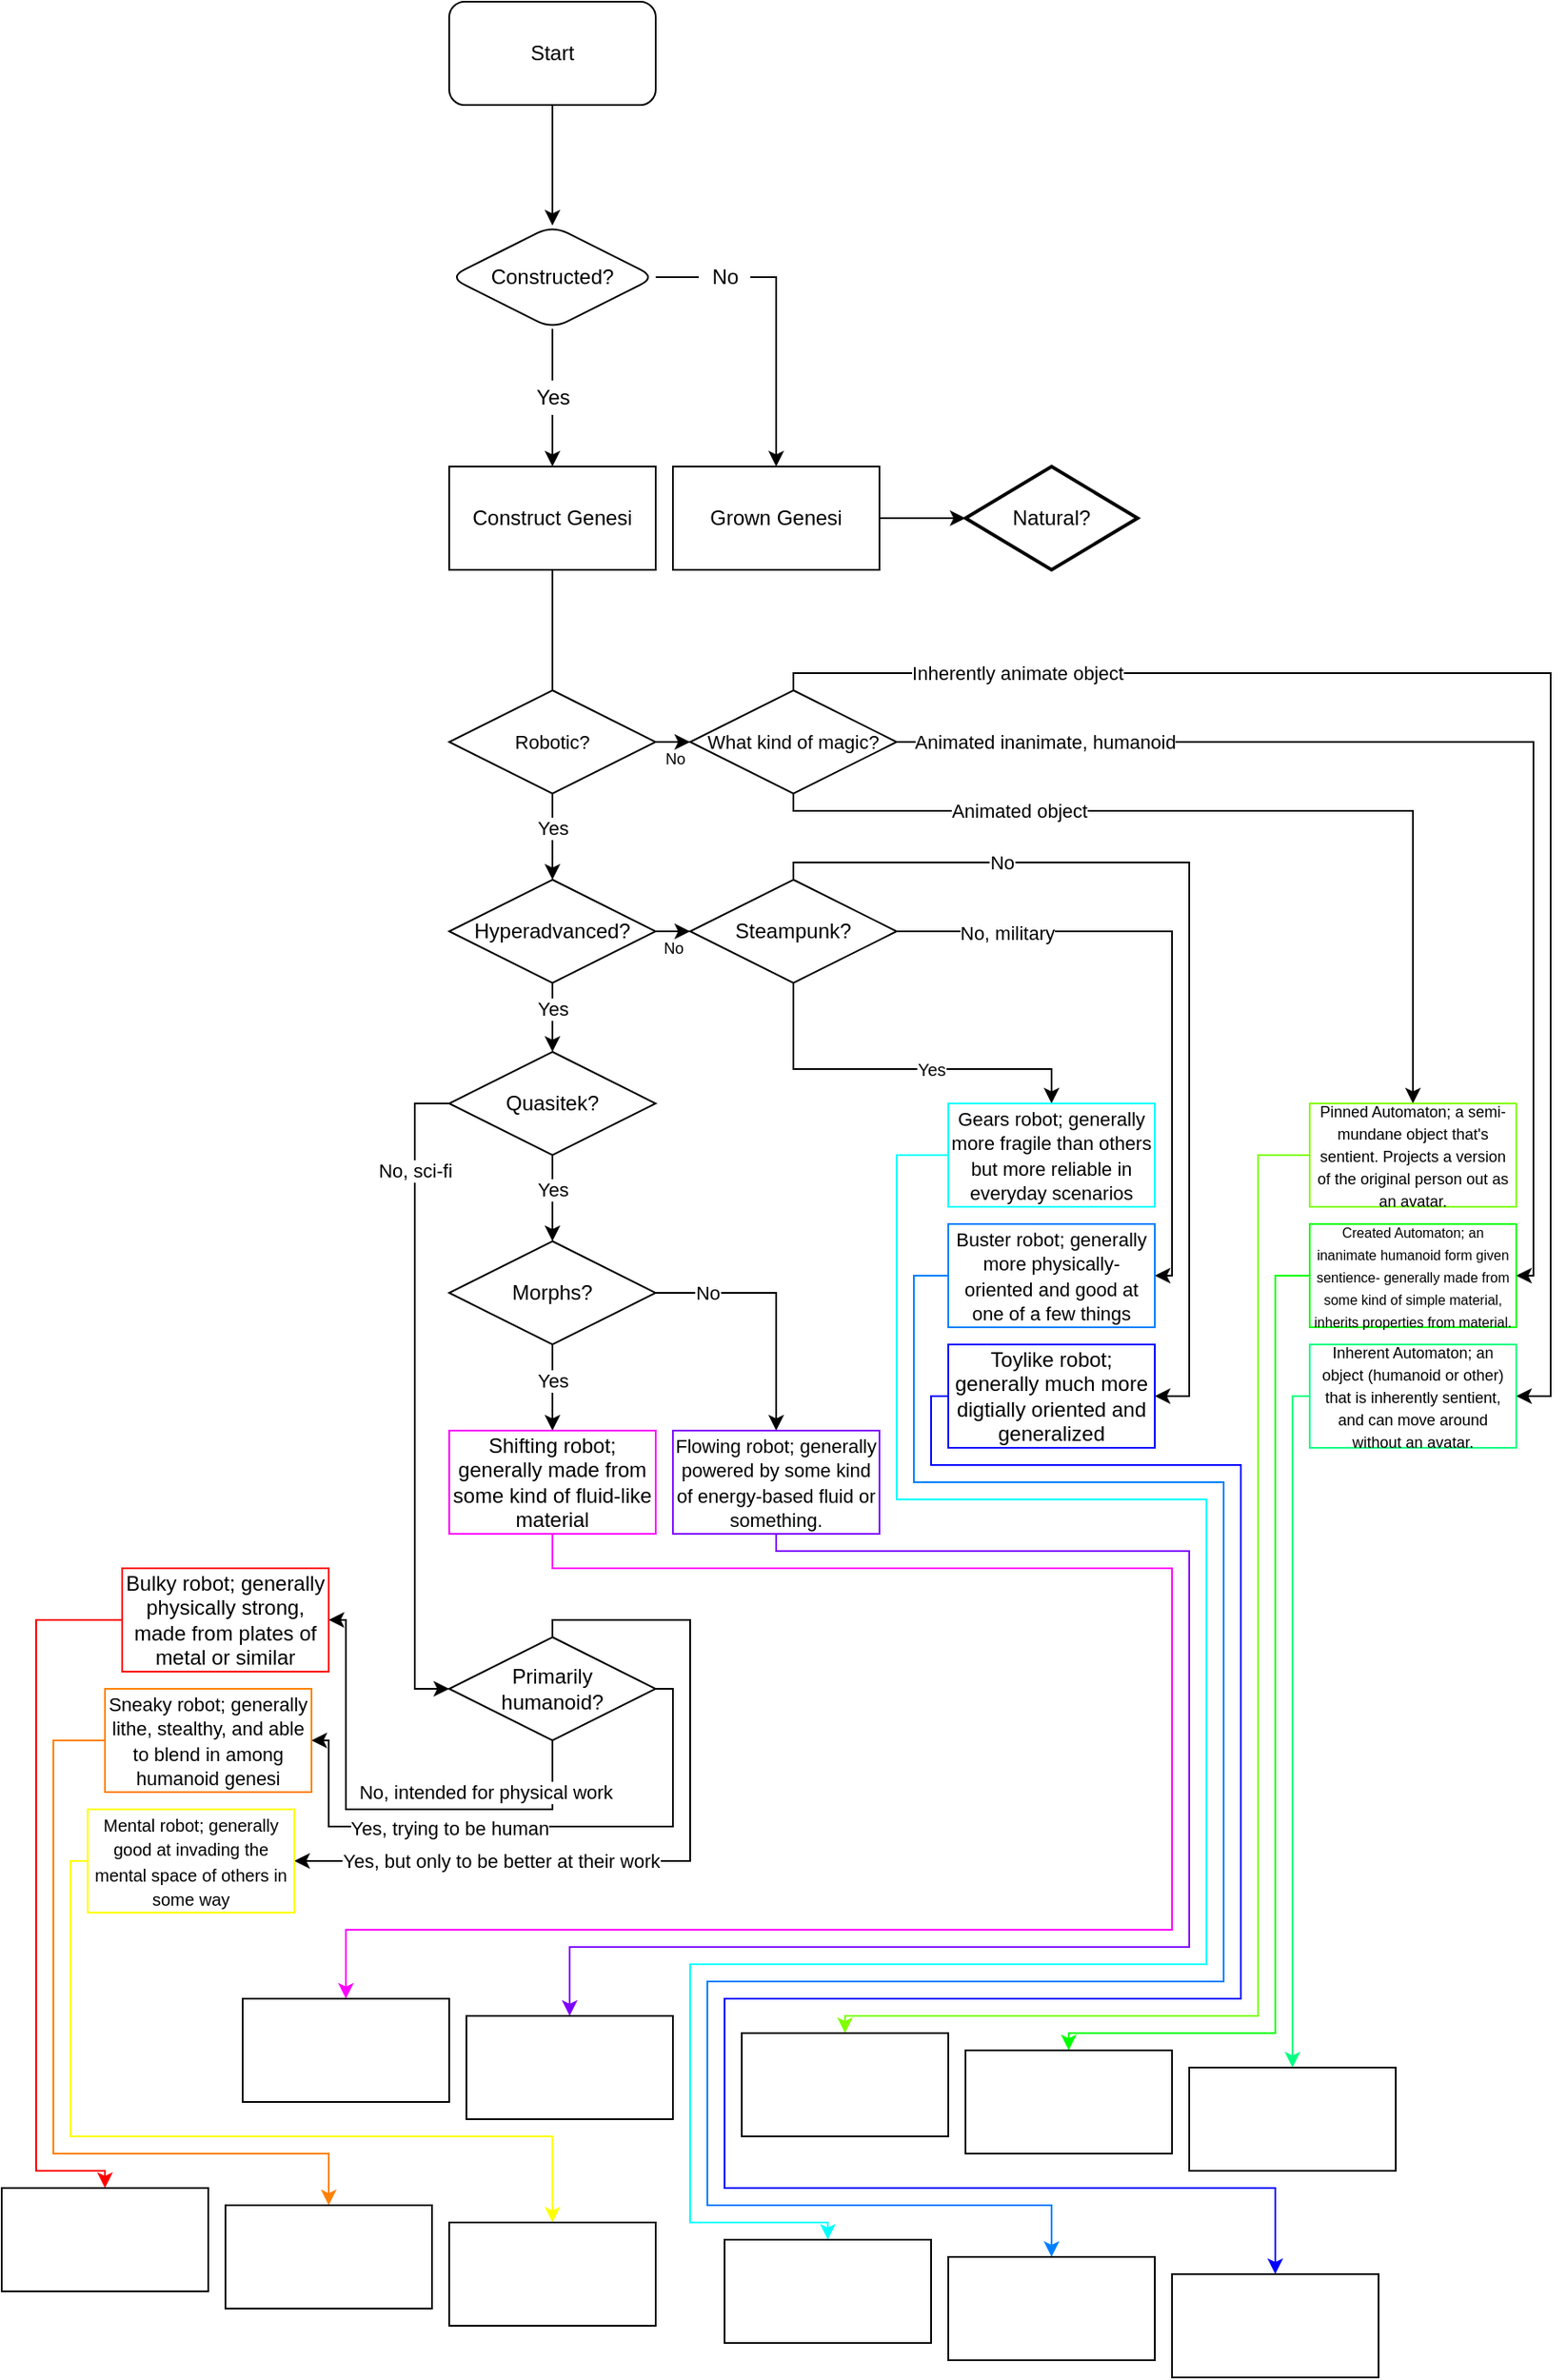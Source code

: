 <mxfile version="15.7.0" type="github">
  <diagram id="kgpKYQtTHZ0yAKxKKP6v" name="Page-1">
    <mxGraphModel dx="1984" dy="691" grid="1" gridSize="10" guides="1" tooltips="1" connect="1" arrows="1" fold="1" page="1" pageScale="1" pageWidth="850" pageHeight="1100" math="0" shadow="0">
      <root>
        <mxCell id="0" />
        <mxCell id="1" parent="0" />
        <mxCell id="FXvoM9tZ6aSDxy0pfrGH-5" value="" style="edgeStyle=orthogonalEdgeStyle;rounded=0;orthogonalLoop=1;jettySize=auto;html=1;" edge="1" parent="1" source="FXvoM9tZ6aSDxy0pfrGH-1" target="FXvoM9tZ6aSDxy0pfrGH-4">
          <mxGeometry relative="1" as="geometry" />
        </mxCell>
        <mxCell id="FXvoM9tZ6aSDxy0pfrGH-1" value="Start" style="rounded=1;whiteSpace=wrap;html=1;" vertex="1" parent="1">
          <mxGeometry x="40" y="20" width="120" height="60" as="geometry" />
        </mxCell>
        <mxCell id="FXvoM9tZ6aSDxy0pfrGH-9" value="" style="edgeStyle=orthogonalEdgeStyle;rounded=0;orthogonalLoop=1;jettySize=auto;html=1;startArrow=none;" edge="1" parent="1" source="FXvoM9tZ6aSDxy0pfrGH-12" target="FXvoM9tZ6aSDxy0pfrGH-8">
          <mxGeometry relative="1" as="geometry" />
        </mxCell>
        <mxCell id="FXvoM9tZ6aSDxy0pfrGH-11" value="" style="edgeStyle=orthogonalEdgeStyle;rounded=0;orthogonalLoop=1;jettySize=auto;html=1;startArrow=none;" edge="1" parent="1" source="FXvoM9tZ6aSDxy0pfrGH-13" target="FXvoM9tZ6aSDxy0pfrGH-10">
          <mxGeometry relative="1" as="geometry">
            <Array as="points">
              <mxPoint x="230" y="180" />
            </Array>
          </mxGeometry>
        </mxCell>
        <mxCell id="FXvoM9tZ6aSDxy0pfrGH-4" value="Constructed?" style="rhombus;whiteSpace=wrap;html=1;rounded=1;" vertex="1" parent="1">
          <mxGeometry x="40" y="150" width="120" height="60" as="geometry" />
        </mxCell>
        <mxCell id="FXvoM9tZ6aSDxy0pfrGH-23" value="" style="edgeStyle=orthogonalEdgeStyle;rounded=0;orthogonalLoop=1;jettySize=auto;html=1;startArrow=none;" edge="1" parent="1" source="FXvoM9tZ6aSDxy0pfrGH-66" target="FXvoM9tZ6aSDxy0pfrGH-22">
          <mxGeometry relative="1" as="geometry" />
        </mxCell>
        <mxCell id="FXvoM9tZ6aSDxy0pfrGH-68" value="Yes" style="edgeLabel;html=1;align=center;verticalAlign=middle;resizable=0;points=[];fontSize=11;" vertex="1" connectable="0" parent="FXvoM9tZ6aSDxy0pfrGH-23">
          <mxGeometry x="-0.193" y="-2" relative="1" as="geometry">
            <mxPoint x="2" as="offset" />
          </mxGeometry>
        </mxCell>
        <mxCell id="FXvoM9tZ6aSDxy0pfrGH-8" value="Construct Genesi" style="whiteSpace=wrap;html=1;" vertex="1" parent="1">
          <mxGeometry x="40" y="290" width="120" height="60" as="geometry" />
        </mxCell>
        <mxCell id="FXvoM9tZ6aSDxy0pfrGH-21" value="" style="edgeStyle=orthogonalEdgeStyle;rounded=0;orthogonalLoop=1;jettySize=auto;html=1;" edge="1" parent="1" source="FXvoM9tZ6aSDxy0pfrGH-10" target="FXvoM9tZ6aSDxy0pfrGH-20">
          <mxGeometry relative="1" as="geometry" />
        </mxCell>
        <mxCell id="FXvoM9tZ6aSDxy0pfrGH-10" value="Grown Genesi" style="whiteSpace=wrap;html=1;" vertex="1" parent="1">
          <mxGeometry x="170" y="290" width="120" height="60" as="geometry" />
        </mxCell>
        <mxCell id="FXvoM9tZ6aSDxy0pfrGH-13" value="No" style="text;html=1;align=center;verticalAlign=middle;resizable=0;points=[];autosize=1;strokeColor=none;fillColor=none;" vertex="1" parent="1">
          <mxGeometry x="185" y="170" width="30" height="20" as="geometry" />
        </mxCell>
        <mxCell id="FXvoM9tZ6aSDxy0pfrGH-17" value="" style="edgeStyle=orthogonalEdgeStyle;rounded=0;orthogonalLoop=1;jettySize=auto;html=1;endArrow=none;" edge="1" parent="1" source="FXvoM9tZ6aSDxy0pfrGH-4" target="FXvoM9tZ6aSDxy0pfrGH-13">
          <mxGeometry relative="1" as="geometry">
            <mxPoint x="160" y="180" as="sourcePoint" />
            <mxPoint x="240" y="180" as="targetPoint" />
          </mxGeometry>
        </mxCell>
        <mxCell id="FXvoM9tZ6aSDxy0pfrGH-12" value="Yes" style="text;html=1;align=center;verticalAlign=middle;resizable=0;points=[];autosize=1;strokeColor=none;fillColor=none;" vertex="1" parent="1">
          <mxGeometry x="85" y="240" width="30" height="20" as="geometry" />
        </mxCell>
        <mxCell id="FXvoM9tZ6aSDxy0pfrGH-18" value="" style="edgeStyle=orthogonalEdgeStyle;rounded=0;orthogonalLoop=1;jettySize=auto;html=1;endArrow=none;" edge="1" parent="1" source="FXvoM9tZ6aSDxy0pfrGH-4" target="FXvoM9tZ6aSDxy0pfrGH-12">
          <mxGeometry relative="1" as="geometry">
            <mxPoint x="100" y="210" as="sourcePoint" />
            <mxPoint x="100" y="290" as="targetPoint" />
          </mxGeometry>
        </mxCell>
        <mxCell id="FXvoM9tZ6aSDxy0pfrGH-20" value="Natural?" style="strokeWidth=2;html=1;shape=mxgraph.flowchart.decision;whiteSpace=wrap;" vertex="1" parent="1">
          <mxGeometry x="340" y="290" width="100" height="60" as="geometry" />
        </mxCell>
        <mxCell id="FXvoM9tZ6aSDxy0pfrGH-64" value="" style="edgeStyle=orthogonalEdgeStyle;rounded=0;orthogonalLoop=1;jettySize=auto;html=1;fontSize=11;" edge="1" parent="1" source="FXvoM9tZ6aSDxy0pfrGH-22" target="FXvoM9tZ6aSDxy0pfrGH-35">
          <mxGeometry relative="1" as="geometry" />
        </mxCell>
        <mxCell id="FXvoM9tZ6aSDxy0pfrGH-65" value="Yes" style="edgeLabel;html=1;align=center;verticalAlign=middle;resizable=0;points=[];fontSize=11;" vertex="1" connectable="0" parent="FXvoM9tZ6aSDxy0pfrGH-64">
          <mxGeometry x="-0.238" relative="1" as="geometry">
            <mxPoint as="offset" />
          </mxGeometry>
        </mxCell>
        <mxCell id="FXvoM9tZ6aSDxy0pfrGH-77" value="" style="edgeStyle=orthogonalEdgeStyle;rounded=0;orthogonalLoop=1;jettySize=auto;html=1;fontSize=10;" edge="1" parent="1" source="FXvoM9tZ6aSDxy0pfrGH-22" target="FXvoM9tZ6aSDxy0pfrGH-76">
          <mxGeometry relative="1" as="geometry" />
        </mxCell>
        <mxCell id="FXvoM9tZ6aSDxy0pfrGH-103" value="No" style="edgeLabel;html=1;align=center;verticalAlign=middle;resizable=0;points=[];fontSize=9;" vertex="1" connectable="0" parent="FXvoM9tZ6aSDxy0pfrGH-77">
          <mxGeometry x="0.588" y="-1" relative="1" as="geometry">
            <mxPoint x="2" y="9" as="offset" />
          </mxGeometry>
        </mxCell>
        <mxCell id="FXvoM9tZ6aSDxy0pfrGH-22" value="Hyperadvanced?" style="shape=rhombus;perimeter=rhombusPerimeter;whiteSpace=wrap;html=1;align=center;" vertex="1" parent="1">
          <mxGeometry x="40" y="530" width="120" height="60" as="geometry" />
        </mxCell>
        <mxCell id="FXvoM9tZ6aSDxy0pfrGH-44" value="" style="edgeStyle=orthogonalEdgeStyle;rounded=0;orthogonalLoop=1;jettySize=auto;html=1;" edge="1" parent="1" source="FXvoM9tZ6aSDxy0pfrGH-35">
          <mxGeometry relative="1" as="geometry">
            <mxPoint x="100" y="740" as="targetPoint" />
          </mxGeometry>
        </mxCell>
        <mxCell id="FXvoM9tZ6aSDxy0pfrGH-45" value="Yes" style="edgeLabel;html=1;align=center;verticalAlign=middle;resizable=0;points=[];" vertex="1" connectable="0" parent="FXvoM9tZ6aSDxy0pfrGH-44">
          <mxGeometry x="-0.231" relative="1" as="geometry">
            <mxPoint as="offset" />
          </mxGeometry>
        </mxCell>
        <mxCell id="FXvoM9tZ6aSDxy0pfrGH-57" value="" style="edgeStyle=orthogonalEdgeStyle;rounded=0;orthogonalLoop=1;jettySize=auto;html=1;fontSize=11;" edge="1" parent="1" source="FXvoM9tZ6aSDxy0pfrGH-35" target="FXvoM9tZ6aSDxy0pfrGH-56">
          <mxGeometry relative="1" as="geometry">
            <Array as="points">
              <mxPoint x="20" y="660" />
              <mxPoint x="20" y="1000" />
            </Array>
          </mxGeometry>
        </mxCell>
        <mxCell id="FXvoM9tZ6aSDxy0pfrGH-58" value="No, sci-fi" style="edgeLabel;html=1;align=center;verticalAlign=middle;resizable=0;points=[];fontSize=11;" vertex="1" connectable="0" parent="FXvoM9tZ6aSDxy0pfrGH-57">
          <mxGeometry x="-0.27" y="-4" relative="1" as="geometry">
            <mxPoint x="4" y="-80" as="offset" />
          </mxGeometry>
        </mxCell>
        <mxCell id="FXvoM9tZ6aSDxy0pfrGH-35" value="Quasitek?" style="shape=rhombus;perimeter=rhombusPerimeter;whiteSpace=wrap;html=1;align=center;" vertex="1" parent="1">
          <mxGeometry x="40" y="630" width="120" height="60" as="geometry" />
        </mxCell>
        <mxCell id="FXvoM9tZ6aSDxy0pfrGH-48" value="" style="edgeStyle=orthogonalEdgeStyle;rounded=0;orthogonalLoop=1;jettySize=auto;html=1;" edge="1" parent="1" source="FXvoM9tZ6aSDxy0pfrGH-46">
          <mxGeometry relative="1" as="geometry">
            <mxPoint x="100" y="850" as="targetPoint" />
          </mxGeometry>
        </mxCell>
        <mxCell id="FXvoM9tZ6aSDxy0pfrGH-49" value="Yes" style="edgeLabel;html=1;align=center;verticalAlign=middle;resizable=0;points=[];" vertex="1" connectable="0" parent="FXvoM9tZ6aSDxy0pfrGH-48">
          <mxGeometry x="-0.192" relative="1" as="geometry">
            <mxPoint as="offset" />
          </mxGeometry>
        </mxCell>
        <mxCell id="FXvoM9tZ6aSDxy0pfrGH-54" value="" style="edgeStyle=orthogonalEdgeStyle;rounded=0;orthogonalLoop=1;jettySize=auto;html=1;" edge="1" parent="1" source="FXvoM9tZ6aSDxy0pfrGH-46" target="FXvoM9tZ6aSDxy0pfrGH-53">
          <mxGeometry relative="1" as="geometry" />
        </mxCell>
        <mxCell id="FXvoM9tZ6aSDxy0pfrGH-55" value="No" style="edgeLabel;html=1;align=center;verticalAlign=middle;resizable=0;points=[];" vertex="1" connectable="0" parent="FXvoM9tZ6aSDxy0pfrGH-54">
          <mxGeometry x="-0.346" y="-5" relative="1" as="geometry">
            <mxPoint x="-19" y="-5" as="offset" />
          </mxGeometry>
        </mxCell>
        <mxCell id="FXvoM9tZ6aSDxy0pfrGH-46" value="Morphs?" style="shape=rhombus;perimeter=rhombusPerimeter;whiteSpace=wrap;html=1;align=center;" vertex="1" parent="1">
          <mxGeometry x="40" y="740" width="120" height="60" as="geometry" />
        </mxCell>
        <mxCell id="FXvoM9tZ6aSDxy0pfrGH-126" value="" style="edgeStyle=orthogonalEdgeStyle;rounded=0;orthogonalLoop=1;jettySize=auto;html=1;fontSize=9;strokeColor=#FF00FF;" edge="1" parent="1" source="FXvoM9tZ6aSDxy0pfrGH-51" target="FXvoM9tZ6aSDxy0pfrGH-125">
          <mxGeometry relative="1" as="geometry">
            <Array as="points">
              <mxPoint x="100" y="930" />
              <mxPoint x="460" y="930" />
              <mxPoint x="460" y="1140" />
              <mxPoint x="-20" y="1140" />
            </Array>
          </mxGeometry>
        </mxCell>
        <mxCell id="FXvoM9tZ6aSDxy0pfrGH-51" value="Shifting robot; generally made from some kind of fluid-like material" style="whiteSpace=wrap;html=1;strokeColor=#FF00FF;" vertex="1" parent="1">
          <mxGeometry x="40" y="850" width="120" height="60" as="geometry" />
        </mxCell>
        <mxCell id="FXvoM9tZ6aSDxy0pfrGH-124" value="" style="edgeStyle=orthogonalEdgeStyle;rounded=0;orthogonalLoop=1;jettySize=auto;html=1;fontSize=9;strokeColor=#7F00FF;" edge="1" parent="1" source="FXvoM9tZ6aSDxy0pfrGH-53" target="FXvoM9tZ6aSDxy0pfrGH-123">
          <mxGeometry relative="1" as="geometry">
            <Array as="points">
              <mxPoint x="230" y="920" />
              <mxPoint x="470" y="920" />
              <mxPoint x="470" y="1150" />
              <mxPoint x="110" y="1150" />
            </Array>
          </mxGeometry>
        </mxCell>
        <mxCell id="FXvoM9tZ6aSDxy0pfrGH-53" value="&lt;font style=&quot;font-size: 11px&quot;&gt;Flowing robot; generally powered by some kind of energy-based fluid or something.&lt;/font&gt;" style="whiteSpace=wrap;html=1;strokeColor=#7F00FF;" vertex="1" parent="1">
          <mxGeometry x="170" y="850" width="120" height="60" as="geometry" />
        </mxCell>
        <mxCell id="FXvoM9tZ6aSDxy0pfrGH-60" value="" style="edgeStyle=orthogonalEdgeStyle;rounded=0;orthogonalLoop=1;jettySize=auto;html=1;fontSize=11;" edge="1" parent="1" source="FXvoM9tZ6aSDxy0pfrGH-56" target="FXvoM9tZ6aSDxy0pfrGH-59">
          <mxGeometry relative="1" as="geometry">
            <Array as="points">
              <mxPoint x="100" y="1070" />
              <mxPoint x="-20" y="1070" />
              <mxPoint x="-20" y="960" />
            </Array>
          </mxGeometry>
        </mxCell>
        <mxCell id="FXvoM9tZ6aSDxy0pfrGH-61" value="No, intended for physical work" style="edgeLabel;html=1;align=center;verticalAlign=middle;resizable=0;points=[];fontSize=11;" vertex="1" connectable="0" parent="FXvoM9tZ6aSDxy0pfrGH-60">
          <mxGeometry x="-0.153" relative="1" as="geometry">
            <mxPoint x="39" y="-10" as="offset" />
          </mxGeometry>
        </mxCell>
        <mxCell id="FXvoM9tZ6aSDxy0pfrGH-70" value="" style="edgeStyle=orthogonalEdgeStyle;rounded=0;orthogonalLoop=1;jettySize=auto;html=1;fontSize=11;entryX=1;entryY=0.5;entryDx=0;entryDy=0;" edge="1" parent="1" source="FXvoM9tZ6aSDxy0pfrGH-56" target="FXvoM9tZ6aSDxy0pfrGH-69">
          <mxGeometry relative="1" as="geometry">
            <Array as="points">
              <mxPoint x="170" y="1000" />
              <mxPoint x="170" y="1080" />
              <mxPoint x="-30" y="1080" />
              <mxPoint x="-30" y="1030" />
            </Array>
          </mxGeometry>
        </mxCell>
        <mxCell id="FXvoM9tZ6aSDxy0pfrGH-71" value="Yes, trying to be human" style="edgeLabel;html=1;align=center;verticalAlign=middle;resizable=0;points=[];fontSize=11;" vertex="1" connectable="0" parent="FXvoM9tZ6aSDxy0pfrGH-70">
          <mxGeometry x="-0.561" y="-4" relative="1" as="geometry">
            <mxPoint x="-126" y="14" as="offset" />
          </mxGeometry>
        </mxCell>
        <mxCell id="FXvoM9tZ6aSDxy0pfrGH-73" value="" style="edgeStyle=orthogonalEdgeStyle;rounded=0;orthogonalLoop=1;jettySize=auto;html=1;fontSize=11;entryX=1;entryY=0.5;entryDx=0;entryDy=0;" edge="1" parent="1" source="FXvoM9tZ6aSDxy0pfrGH-56" target="FXvoM9tZ6aSDxy0pfrGH-72">
          <mxGeometry relative="1" as="geometry">
            <Array as="points">
              <mxPoint x="100" y="960" />
              <mxPoint x="180" y="960" />
              <mxPoint x="180" y="1100" />
            </Array>
          </mxGeometry>
        </mxCell>
        <mxCell id="FXvoM9tZ6aSDxy0pfrGH-74" value="Yes, but only to be better at their work" style="edgeLabel;html=1;align=center;verticalAlign=middle;resizable=0;points=[];fontSize=11;" vertex="1" connectable="0" parent="FXvoM9tZ6aSDxy0pfrGH-73">
          <mxGeometry x="-0.167" relative="1" as="geometry">
            <mxPoint x="-110" y="38" as="offset" />
          </mxGeometry>
        </mxCell>
        <mxCell id="FXvoM9tZ6aSDxy0pfrGH-56" value="Primarily&lt;br&gt;humanoid?" style="shape=rhombus;perimeter=rhombusPerimeter;whiteSpace=wrap;html=1;align=center;" vertex="1" parent="1">
          <mxGeometry x="40" y="970" width="120" height="60" as="geometry" />
        </mxCell>
        <mxCell id="FXvoM9tZ6aSDxy0pfrGH-128" value="" style="edgeStyle=orthogonalEdgeStyle;rounded=0;orthogonalLoop=1;jettySize=auto;html=1;fontSize=9;strokeColor=#FFFF00;exitX=0;exitY=0.5;exitDx=0;exitDy=0;" edge="1" parent="1" source="FXvoM9tZ6aSDxy0pfrGH-72" target="FXvoM9tZ6aSDxy0pfrGH-127">
          <mxGeometry relative="1" as="geometry">
            <Array as="points">
              <mxPoint x="-180" y="1100" />
              <mxPoint x="-180" y="1260" />
              <mxPoint x="100" y="1260" />
            </Array>
          </mxGeometry>
        </mxCell>
        <mxCell id="FXvoM9tZ6aSDxy0pfrGH-132" value="" style="edgeStyle=orthogonalEdgeStyle;rounded=0;orthogonalLoop=1;jettySize=auto;html=1;fontSize=9;strokeColor=#FF0000;entryX=0.5;entryY=0;entryDx=0;entryDy=0;" edge="1" parent="1" source="FXvoM9tZ6aSDxy0pfrGH-59" target="FXvoM9tZ6aSDxy0pfrGH-131">
          <mxGeometry relative="1" as="geometry">
            <Array as="points">
              <mxPoint x="-200" y="960" />
              <mxPoint x="-200" y="1280" />
              <mxPoint x="-160" y="1280" />
            </Array>
          </mxGeometry>
        </mxCell>
        <mxCell id="FXvoM9tZ6aSDxy0pfrGH-59" value="Bulky robot; generally physically strong, made from plates of metal or similar" style="whiteSpace=wrap;html=1;strokeColor=#FF0000;" vertex="1" parent="1">
          <mxGeometry x="-150" y="930" width="120" height="60" as="geometry" />
        </mxCell>
        <mxCell id="FXvoM9tZ6aSDxy0pfrGH-88" value="" style="edgeStyle=orthogonalEdgeStyle;rounded=0;orthogonalLoop=1;jettySize=auto;html=1;fontSize=11;" edge="1" parent="1" source="FXvoM9tZ6aSDxy0pfrGH-66" target="FXvoM9tZ6aSDxy0pfrGH-87">
          <mxGeometry relative="1" as="geometry" />
        </mxCell>
        <mxCell id="FXvoM9tZ6aSDxy0pfrGH-102" value="No" style="edgeLabel;html=1;align=center;verticalAlign=middle;resizable=0;points=[];fontSize=9;" vertex="1" connectable="0" parent="FXvoM9tZ6aSDxy0pfrGH-88">
          <mxGeometry x="0.549" y="-1" relative="1" as="geometry">
            <mxPoint x="4" y="9" as="offset" />
          </mxGeometry>
        </mxCell>
        <mxCell id="FXvoM9tZ6aSDxy0pfrGH-66" value="Robotic?" style="shape=rhombus;perimeter=rhombusPerimeter;whiteSpace=wrap;html=1;align=center;fontSize=11;" vertex="1" parent="1">
          <mxGeometry x="40" y="420" width="120" height="60" as="geometry" />
        </mxCell>
        <mxCell id="FXvoM9tZ6aSDxy0pfrGH-67" value="" style="edgeStyle=orthogonalEdgeStyle;rounded=0;orthogonalLoop=1;jettySize=auto;html=1;endArrow=none;" edge="1" parent="1" source="FXvoM9tZ6aSDxy0pfrGH-8" target="FXvoM9tZ6aSDxy0pfrGH-66">
          <mxGeometry relative="1" as="geometry">
            <mxPoint x="100" y="350" as="sourcePoint" />
            <mxPoint x="100" y="570" as="targetPoint" />
          </mxGeometry>
        </mxCell>
        <mxCell id="FXvoM9tZ6aSDxy0pfrGH-130" value="" style="edgeStyle=orthogonalEdgeStyle;rounded=0;orthogonalLoop=1;jettySize=auto;html=1;fontSize=9;strokeColor=#FF8000;" edge="1" parent="1" source="FXvoM9tZ6aSDxy0pfrGH-69" target="FXvoM9tZ6aSDxy0pfrGH-129">
          <mxGeometry relative="1" as="geometry">
            <Array as="points">
              <mxPoint x="-190" y="1030" />
              <mxPoint x="-190" y="1270" />
              <mxPoint x="-30" y="1270" />
            </Array>
          </mxGeometry>
        </mxCell>
        <mxCell id="FXvoM9tZ6aSDxy0pfrGH-69" value="&lt;font style=&quot;font-size: 11px&quot;&gt;Sneaky robot; generally lithe, stealthy, and able to blend in among humanoid genesi&lt;/font&gt;" style="whiteSpace=wrap;html=1;strokeColor=#FF8000;" vertex="1" parent="1">
          <mxGeometry x="-160" y="1000" width="120" height="60" as="geometry" />
        </mxCell>
        <mxCell id="FXvoM9tZ6aSDxy0pfrGH-72" value="&lt;font style=&quot;font-size: 10px&quot;&gt;Mental robot; generally good at invading the mental space of others in some way&lt;/font&gt;" style="whiteSpace=wrap;html=1;strokeColor=#FFFF00;" vertex="1" parent="1">
          <mxGeometry x="-170" y="1070" width="120" height="60" as="geometry" />
        </mxCell>
        <mxCell id="FXvoM9tZ6aSDxy0pfrGH-79" value="" style="edgeStyle=orthogonalEdgeStyle;rounded=0;orthogonalLoop=1;jettySize=auto;html=1;fontSize=10;entryX=0.5;entryY=0;entryDx=0;entryDy=0;" edge="1" parent="1" source="FXvoM9tZ6aSDxy0pfrGH-76" target="FXvoM9tZ6aSDxy0pfrGH-78">
          <mxGeometry relative="1" as="geometry">
            <Array as="points">
              <mxPoint x="240" y="640" />
              <mxPoint x="390" y="640" />
            </Array>
          </mxGeometry>
        </mxCell>
        <mxCell id="FXvoM9tZ6aSDxy0pfrGH-80" value="Yes" style="edgeLabel;html=1;align=center;verticalAlign=middle;resizable=0;points=[];fontSize=10;" vertex="1" connectable="0" parent="FXvoM9tZ6aSDxy0pfrGH-79">
          <mxGeometry x="-0.81" relative="1" as="geometry">
            <mxPoint x="80" y="29" as="offset" />
          </mxGeometry>
        </mxCell>
        <mxCell id="FXvoM9tZ6aSDxy0pfrGH-82" value="" style="edgeStyle=orthogonalEdgeStyle;rounded=0;orthogonalLoop=1;jettySize=auto;html=1;fontSize=11;" edge="1" parent="1" source="FXvoM9tZ6aSDxy0pfrGH-76" target="FXvoM9tZ6aSDxy0pfrGH-81">
          <mxGeometry relative="1" as="geometry">
            <Array as="points">
              <mxPoint x="460" y="560" />
              <mxPoint x="460" y="760" />
            </Array>
          </mxGeometry>
        </mxCell>
        <mxCell id="FXvoM9tZ6aSDxy0pfrGH-83" value="No, military" style="edgeLabel;html=1;align=center;verticalAlign=middle;resizable=0;points=[];fontSize=11;" vertex="1" connectable="0" parent="FXvoM9tZ6aSDxy0pfrGH-82">
          <mxGeometry x="-0.654" y="-1" relative="1" as="geometry">
            <mxPoint as="offset" />
          </mxGeometry>
        </mxCell>
        <mxCell id="FXvoM9tZ6aSDxy0pfrGH-85" value="" style="edgeStyle=orthogonalEdgeStyle;rounded=0;orthogonalLoop=1;jettySize=auto;html=1;fontSize=11;" edge="1" parent="1" source="FXvoM9tZ6aSDxy0pfrGH-76" target="FXvoM9tZ6aSDxy0pfrGH-84">
          <mxGeometry relative="1" as="geometry">
            <Array as="points">
              <mxPoint x="240" y="520" />
              <mxPoint x="470" y="520" />
              <mxPoint x="470" y="830" />
            </Array>
          </mxGeometry>
        </mxCell>
        <mxCell id="FXvoM9tZ6aSDxy0pfrGH-86" value="No" style="edgeLabel;html=1;align=center;verticalAlign=middle;resizable=0;points=[];fontSize=11;" vertex="1" connectable="0" parent="FXvoM9tZ6aSDxy0pfrGH-85">
          <mxGeometry x="-0.602" y="-3" relative="1" as="geometry">
            <mxPoint x="17" y="-3" as="offset" />
          </mxGeometry>
        </mxCell>
        <mxCell id="FXvoM9tZ6aSDxy0pfrGH-76" value="Steampunk?" style="shape=rhombus;perimeter=rhombusPerimeter;whiteSpace=wrap;html=1;align=center;" vertex="1" parent="1">
          <mxGeometry x="180" y="530" width="120" height="60" as="geometry" />
        </mxCell>
        <mxCell id="FXvoM9tZ6aSDxy0pfrGH-119" value="" style="edgeStyle=orthogonalEdgeStyle;rounded=0;orthogonalLoop=1;jettySize=auto;html=1;fontSize=9;strokeColor=#00FFFF;" edge="1" parent="1" source="FXvoM9tZ6aSDxy0pfrGH-78" target="FXvoM9tZ6aSDxy0pfrGH-118">
          <mxGeometry relative="1" as="geometry">
            <Array as="points">
              <mxPoint x="300" y="690" />
              <mxPoint x="300" y="890" />
              <mxPoint x="480" y="890" />
              <mxPoint x="480" y="1160" />
              <mxPoint x="180" y="1160" />
              <mxPoint x="180" y="1310" />
              <mxPoint x="260" y="1310" />
            </Array>
          </mxGeometry>
        </mxCell>
        <mxCell id="FXvoM9tZ6aSDxy0pfrGH-78" value="&lt;font style=&quot;font-size: 11px&quot;&gt;Gears robot; generally more fragile than others but more reliable in everyday scenarios&lt;/font&gt;" style="whiteSpace=wrap;html=1;strokeColor=#00FFFF;" vertex="1" parent="1">
          <mxGeometry x="330" y="660" width="120" height="60" as="geometry" />
        </mxCell>
        <mxCell id="FXvoM9tZ6aSDxy0pfrGH-117" value="" style="edgeStyle=orthogonalEdgeStyle;rounded=0;orthogonalLoop=1;jettySize=auto;html=1;fontSize=9;entryX=0.5;entryY=0;entryDx=0;entryDy=0;strokeColor=#007FFF;" edge="1" parent="1" source="FXvoM9tZ6aSDxy0pfrGH-81" target="FXvoM9tZ6aSDxy0pfrGH-116">
          <mxGeometry relative="1" as="geometry">
            <Array as="points">
              <mxPoint x="310" y="760" />
              <mxPoint x="310" y="880" />
              <mxPoint x="490" y="880" />
              <mxPoint x="490" y="1170" />
              <mxPoint x="190" y="1170" />
              <mxPoint x="190" y="1300" />
              <mxPoint x="390" y="1300" />
            </Array>
          </mxGeometry>
        </mxCell>
        <mxCell id="FXvoM9tZ6aSDxy0pfrGH-81" value="&lt;font style=&quot;font-size: 11px&quot;&gt;Buster robot; generally more physically-oriented and good at one of a few things&lt;/font&gt;" style="whiteSpace=wrap;html=1;strokeColor=#007FFF;" vertex="1" parent="1">
          <mxGeometry x="330" y="730" width="120" height="60" as="geometry" />
        </mxCell>
        <mxCell id="FXvoM9tZ6aSDxy0pfrGH-115" value="" style="edgeStyle=orthogonalEdgeStyle;rounded=0;orthogonalLoop=1;jettySize=auto;html=1;fontSize=9;exitX=0;exitY=0.5;exitDx=0;exitDy=0;entryX=0.5;entryY=0;entryDx=0;entryDy=0;strokeColor=#0000FF;" edge="1" parent="1" source="FXvoM9tZ6aSDxy0pfrGH-84" target="FXvoM9tZ6aSDxy0pfrGH-114">
          <mxGeometry relative="1" as="geometry">
            <Array as="points">
              <mxPoint x="320" y="830" />
              <mxPoint x="320" y="870" />
              <mxPoint x="500" y="870" />
              <mxPoint x="500" y="1180" />
              <mxPoint x="200" y="1180" />
              <mxPoint x="200" y="1290" />
              <mxPoint x="520" y="1290" />
            </Array>
          </mxGeometry>
        </mxCell>
        <mxCell id="FXvoM9tZ6aSDxy0pfrGH-84" value="Toylike robot; generally much more digtially oriented and generalized" style="whiteSpace=wrap;html=1;strokeColor=#0000FF;" vertex="1" parent="1">
          <mxGeometry x="330" y="800" width="120" height="60" as="geometry" />
        </mxCell>
        <mxCell id="FXvoM9tZ6aSDxy0pfrGH-91" value="" style="edgeStyle=orthogonalEdgeStyle;rounded=0;orthogonalLoop=1;jettySize=auto;html=1;fontSize=11;" edge="1" parent="1" source="FXvoM9tZ6aSDxy0pfrGH-87" target="FXvoM9tZ6aSDxy0pfrGH-90">
          <mxGeometry relative="1" as="geometry">
            <Array as="points">
              <mxPoint x="240" y="490" />
              <mxPoint x="600" y="490" />
            </Array>
          </mxGeometry>
        </mxCell>
        <mxCell id="FXvoM9tZ6aSDxy0pfrGH-98" value="Animated object" style="edgeLabel;html=1;align=center;verticalAlign=middle;resizable=0;points=[];fontSize=11;" vertex="1" connectable="0" parent="FXvoM9tZ6aSDxy0pfrGH-91">
          <mxGeometry x="-0.057" relative="1" as="geometry">
            <mxPoint x="-114" as="offset" />
          </mxGeometry>
        </mxCell>
        <mxCell id="FXvoM9tZ6aSDxy0pfrGH-93" value="" style="edgeStyle=orthogonalEdgeStyle;rounded=0;orthogonalLoop=1;jettySize=auto;html=1;fontSize=11;" edge="1" parent="1" source="FXvoM9tZ6aSDxy0pfrGH-87" target="FXvoM9tZ6aSDxy0pfrGH-92">
          <mxGeometry relative="1" as="geometry">
            <Array as="points">
              <mxPoint x="670" y="450" />
              <mxPoint x="670" y="760" />
            </Array>
          </mxGeometry>
        </mxCell>
        <mxCell id="FXvoM9tZ6aSDxy0pfrGH-99" value="Animated inanimate, humanoid" style="edgeLabel;html=1;align=center;verticalAlign=middle;resizable=0;points=[];fontSize=11;" vertex="1" connectable="0" parent="FXvoM9tZ6aSDxy0pfrGH-93">
          <mxGeometry x="-0.505" y="2" relative="1" as="geometry">
            <mxPoint x="-85" y="2" as="offset" />
          </mxGeometry>
        </mxCell>
        <mxCell id="FXvoM9tZ6aSDxy0pfrGH-97" value="" style="edgeStyle=orthogonalEdgeStyle;rounded=0;orthogonalLoop=1;jettySize=auto;html=1;fontSize=11;" edge="1" parent="1" source="FXvoM9tZ6aSDxy0pfrGH-87" target="FXvoM9tZ6aSDxy0pfrGH-96">
          <mxGeometry relative="1" as="geometry">
            <Array as="points">
              <mxPoint x="240" y="410" />
              <mxPoint x="680" y="410" />
              <mxPoint x="680" y="830" />
            </Array>
          </mxGeometry>
        </mxCell>
        <mxCell id="FXvoM9tZ6aSDxy0pfrGH-100" value="Inherently animate object" style="edgeLabel;html=1;align=center;verticalAlign=middle;resizable=0;points=[];fontSize=11;" vertex="1" connectable="0" parent="FXvoM9tZ6aSDxy0pfrGH-97">
          <mxGeometry x="-0.399" relative="1" as="geometry">
            <mxPoint x="-128" as="offset" />
          </mxGeometry>
        </mxCell>
        <mxCell id="FXvoM9tZ6aSDxy0pfrGH-87" value="What kind of magic?" style="shape=rhombus;perimeter=rhombusPerimeter;whiteSpace=wrap;html=1;align=center;fontSize=11;" vertex="1" parent="1">
          <mxGeometry x="180" y="420" width="120" height="60" as="geometry" />
        </mxCell>
        <mxCell id="FXvoM9tZ6aSDxy0pfrGH-108" value="" style="edgeStyle=orthogonalEdgeStyle;rounded=0;orthogonalLoop=1;jettySize=auto;html=1;fontSize=9;entryX=0.5;entryY=0;entryDx=0;entryDy=0;strokeColor=#80FF00;" edge="1" parent="1" source="FXvoM9tZ6aSDxy0pfrGH-90" target="FXvoM9tZ6aSDxy0pfrGH-107">
          <mxGeometry relative="1" as="geometry">
            <Array as="points">
              <mxPoint x="510" y="690" />
              <mxPoint x="510" y="1190" />
              <mxPoint x="270" y="1190" />
            </Array>
          </mxGeometry>
        </mxCell>
        <mxCell id="FXvoM9tZ6aSDxy0pfrGH-90" value="&lt;font style=&quot;font-size: 9px&quot;&gt;Pinned Automaton; a semi-mundane object that&#39;s sentient. Projects a version of the original person out as an avatar.&lt;/font&gt;" style="whiteSpace=wrap;html=1;fontSize=11;strokeColor=#80FF00;" vertex="1" parent="1">
          <mxGeometry x="540" y="660" width="120" height="60" as="geometry" />
        </mxCell>
        <mxCell id="FXvoM9tZ6aSDxy0pfrGH-110" value="" style="edgeStyle=orthogonalEdgeStyle;rounded=0;orthogonalLoop=1;jettySize=auto;html=1;fontSize=9;entryX=0.5;entryY=0;entryDx=0;entryDy=0;strokeColor=#00FF00;" edge="1" parent="1" source="FXvoM9tZ6aSDxy0pfrGH-92" target="FXvoM9tZ6aSDxy0pfrGH-109">
          <mxGeometry relative="1" as="geometry">
            <Array as="points">
              <mxPoint x="520" y="760" />
              <mxPoint x="520" y="1200" />
              <mxPoint x="400" y="1200" />
            </Array>
          </mxGeometry>
        </mxCell>
        <mxCell id="FXvoM9tZ6aSDxy0pfrGH-92" value="&lt;font style=&quot;line-height: 1.2 ; font-size: 8px&quot;&gt;Created Automaton; an inanimate humanoid form given sentience- generally made from some kind of simple material, inherits properties from material.&lt;/font&gt;" style="whiteSpace=wrap;html=1;fontSize=11;strokeColor=#00FF00;" vertex="1" parent="1">
          <mxGeometry x="540" y="730" width="120" height="60" as="geometry" />
        </mxCell>
        <mxCell id="FXvoM9tZ6aSDxy0pfrGH-112" value="" style="edgeStyle=orthogonalEdgeStyle;rounded=0;orthogonalLoop=1;jettySize=auto;html=1;fontSize=9;entryX=0.5;entryY=0;entryDx=0;entryDy=0;strokeColor=#00FF80;" edge="1" parent="1" source="FXvoM9tZ6aSDxy0pfrGH-96" target="FXvoM9tZ6aSDxy0pfrGH-111">
          <mxGeometry relative="1" as="geometry">
            <Array as="points">
              <mxPoint x="530" y="830" />
            </Array>
          </mxGeometry>
        </mxCell>
        <mxCell id="FXvoM9tZ6aSDxy0pfrGH-96" value="&lt;font style=&quot;font-size: 9px&quot;&gt;Inherent Automaton; an object (humanoid or other) that is inherently sentient, and can move around without an avatar.&lt;/font&gt;" style="whiteSpace=wrap;html=1;fontSize=11;strokeColor=#00FF80;" vertex="1" parent="1">
          <mxGeometry x="540" y="800" width="120" height="60" as="geometry" />
        </mxCell>
        <mxCell id="FXvoM9tZ6aSDxy0pfrGH-107" value="" style="whiteSpace=wrap;html=1;fontSize=11;" vertex="1" parent="1">
          <mxGeometry x="210" y="1200" width="120" height="60" as="geometry" />
        </mxCell>
        <mxCell id="FXvoM9tZ6aSDxy0pfrGH-109" value="" style="whiteSpace=wrap;html=1;fontSize=11;" vertex="1" parent="1">
          <mxGeometry x="340" y="1210" width="120" height="60" as="geometry" />
        </mxCell>
        <mxCell id="FXvoM9tZ6aSDxy0pfrGH-111" value="" style="whiteSpace=wrap;html=1;fontSize=11;" vertex="1" parent="1">
          <mxGeometry x="470" y="1220" width="120" height="60" as="geometry" />
        </mxCell>
        <mxCell id="FXvoM9tZ6aSDxy0pfrGH-114" value="" style="whiteSpace=wrap;html=1;" vertex="1" parent="1">
          <mxGeometry x="460" y="1340" width="120" height="60" as="geometry" />
        </mxCell>
        <mxCell id="FXvoM9tZ6aSDxy0pfrGH-116" value="" style="whiteSpace=wrap;html=1;" vertex="1" parent="1">
          <mxGeometry x="330" y="1330" width="120" height="60" as="geometry" />
        </mxCell>
        <mxCell id="FXvoM9tZ6aSDxy0pfrGH-118" value="" style="whiteSpace=wrap;html=1;" vertex="1" parent="1">
          <mxGeometry x="200" y="1320" width="120" height="60" as="geometry" />
        </mxCell>
        <mxCell id="FXvoM9tZ6aSDxy0pfrGH-123" value="" style="whiteSpace=wrap;html=1;" vertex="1" parent="1">
          <mxGeometry x="50" y="1190" width="120" height="60" as="geometry" />
        </mxCell>
        <mxCell id="FXvoM9tZ6aSDxy0pfrGH-125" value="" style="whiteSpace=wrap;html=1;" vertex="1" parent="1">
          <mxGeometry x="-80" y="1180" width="120" height="60" as="geometry" />
        </mxCell>
        <mxCell id="FXvoM9tZ6aSDxy0pfrGH-127" value="" style="whiteSpace=wrap;html=1;" vertex="1" parent="1">
          <mxGeometry x="40" y="1310" width="120" height="60" as="geometry" />
        </mxCell>
        <mxCell id="FXvoM9tZ6aSDxy0pfrGH-129" value="" style="whiteSpace=wrap;html=1;" vertex="1" parent="1">
          <mxGeometry x="-90" y="1300" width="120" height="60" as="geometry" />
        </mxCell>
        <mxCell id="FXvoM9tZ6aSDxy0pfrGH-131" value="" style="whiteSpace=wrap;html=1;" vertex="1" parent="1">
          <mxGeometry x="-220" y="1290" width="120" height="60" as="geometry" />
        </mxCell>
      </root>
    </mxGraphModel>
  </diagram>
</mxfile>
